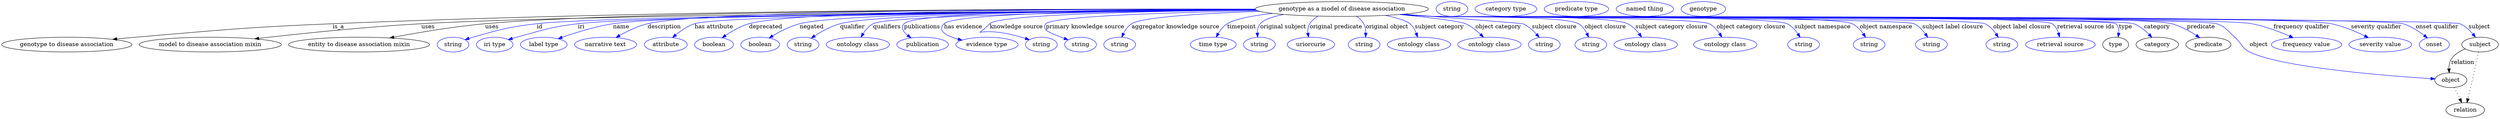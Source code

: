 digraph {
	graph [bb="0,0,6052.1,283"];
	node [label="\N"];
	"genotype as a model of disease association"	[height=0.5,
		label="genotype as a model of disease association",
		pos="3247.9,265",
		width=5.8314];
	"genotype to disease association"	[height=0.5,
		pos="157.94,178",
		width=4.3871];
	"genotype as a model of disease association" -> "genotype to disease association"	[label=is_a,
		lp="816.94,221.5",
		pos="e,269.28,190.84 3037.7,264.85 2614.5,265.72 1629.5,263.42 802.94,229 590.17,220.14 537.11,214.12 324.94,196 310.17,194.74 294.68,\
193.31 279.33,191.82"];
	"model to disease association mixin"	[height=0.5,
		pos="505.94,178",
		width=4.7843];
	"genotype as a model of disease association" -> "model to disease association mixin"	[label=uses,
		lp="1034.4,221.5",
		pos="e,613.61,192.1 3039.4,262.9 2563.2,260.05 1407.1,251.02 1017.9,229 882.45,221.33 727.43,205.15 623.79,193.27"];
	"entity to disease association mixin"	[height=0.5,
		pos="866.94,178",
		width=4.7482];
	"genotype as a model of disease association" -> "entity to disease association mixin"	[label=uses,
		lp="1189.4,221.5",
		pos="e,941.38,194.27 3037.8,264.33 2585.1,264.4 1529.9,261 1172.9,229 1097.5,222.24 1012.6,207.81 951.37,196.18"];
	id	[color=blue,
		height=0.5,
		label=string,
		pos="1093.9,178",
		width=1.0652];
	"genotype as a model of disease association" -> id	[color=blue,
		label=id,
		lp="1306.9,221.5",
		pos="e,1122.9,189.97 3039.8,262.47 2572.7,258.73 1468.8,247.98 1299.9,229 1228.6,220.99 1211,215.35 1141.9,196 1138.8,195.13 1135.6,194.16 \
1132.4,193.14",
		style=solid];
	iri	[color=blue,
		height=0.5,
		label="iri type",
		pos="1194.9,178",
		width=1.2277];
	"genotype as a model of disease association" -> iri	[color=blue,
		label=iri,
		lp="1403.9,221.5",
		pos="e,1228.2,190.01 3040,262.42 2590.3,258.66 1555.1,248.06 1395.9,229 1340.5,222.36 1278.3,205.37 1238,193.03",
		style=solid];
	name	[color=blue,
		height=0.5,
		label="label type",
		pos="1313.9,178",
		width=1.5707];
	"genotype as a model of disease association" -> name	[color=blue,
		label=name,
		lp="1500.9,221.5",
		pos="e,1348.5,192.35 3039.2,263.04 2604.7,260.58 1630.9,252.49 1480.9,229 1438.2,222.31 1391.2,207.51 1357.9,195.74",
		style=solid];
	description	[color=blue,
		height=0.5,
		label="narrative text",
		pos="1463.9,178",
		width=2.0943];
	"genotype as a model of disease association" -> description	[color=blue,
		label=description,
		lp="1605.4,221.5",
		pos="e,1488.9,195.24 3037.6,264.75 2617.8,265.49 1704.1,263.09 1564.9,229 1541.3,223.2 1516.7,211.2 1497.7,200.41",
		style=solid];
	"has attribute"	[color=blue,
		height=0.5,
		label=attribute,
		pos="1608.9,178",
		width=1.4443];
	"genotype as a model of disease association" -> "has attribute"	[color=blue,
		label="has attribute",
		lp="1724.9,221.5",
		pos="e,1625.1,195.19 3039.7,262.64 2627.4,259.5 1741.2,250.3 1677.9,229 1661.3,223.39 1645.2,212.2 1632.8,201.82",
		style=solid];
	deprecated	[color=blue,
		height=0.5,
		label=boolean,
		pos="1725.9,178",
		width=1.2999];
	"genotype as a model of disease association" -> deprecated	[color=blue,
		label=deprecated,
		lp="1850.4,221.5",
		pos="e,1745.3,194.47 3038,264.77 2667.1,265.25 1924.4,261.99 1809.9,229 1789.6,223.13 1769.1,211.09 1753.4,200.3",
		style=solid];
	negated	[color=blue,
		height=0.5,
		label=boolean,
		pos="1837.9,178",
		width=1.2999];
	"genotype as a model of disease association" -> negated	[color=blue,
		label=negated,
		lp="1961.9,221.5",
		pos="e,1859.8,194.22 3038.5,263.64 2694.2,262.26 2036.5,256.07 1932.9,229 1910.1,223.02 1886.5,210.69 1868.6,199.77",
		style=solid];
	qualifier	[color=blue,
		height=0.5,
		label=string,
		pos="1940.9,178",
		width=1.0652];
	"genotype as a model of disease association" -> qualifier	[color=blue,
		label=qualifier,
		lp="2060.9,221.5",
		pos="e,1960.8,193.73 3038.8,263.38 2716.4,261.61 2125,254.83 2030.9,229 2008.8,222.92 1986.2,210.33 1969.2,199.31",
		style=solid];
	qualifiers	[color=blue,
		height=0.5,
		label="ontology class",
		pos="2073.9,178",
		width=2.1304];
	"genotype as a model of disease association" -> qualifiers	[color=blue,
		label=qualifiers,
		lp="2144.4,221.5",
		pos="e,2081.6,196.18 3040.2,262.27 2723.3,258.97 2151.3,250.11 2110.9,229 2100.8,223.69 2092.7,214.19 2086.7,204.89",
		style=solid];
	publications	[color=blue,
		height=0.5,
		label=publication,
		pos="2230.9,178",
		width=1.7332];
	"genotype as a model of disease association" -> publications	[color=blue,
		label=publications,
		lp="2229.9,221.5",
		pos="e,2203.3,194.14 3037.9,264.47 2736.7,264.1 2215,259.08 2185.9,229 2177,219.73 2184.1,209.14 2195.2,200.11",
		style=solid];
	"has evidence"	[color=blue,
		height=0.5,
		label="evidence type",
		pos="2386.9,178",
		width=2.0943];
	"genotype as a model of disease association" -> "has evidence"	[color=blue,
		label="has evidence",
		lp="2329.4,221.5",
		pos="e,2326.6,188.9 3038.4,263.7 2762.4,262.24 2308.7,255.76 2282.9,229 2266.1,211.51 2288.5,199.37 2316.8,191.43",
		style=solid];
	"knowledge source"	[color=blue,
		height=0.5,
		label=string,
		pos="2518.9,178",
		width=1.0652];
	"genotype as a model of disease association" -> "knowledge source"	[color=blue,
		label="knowledge source",
		lp="2458.4,221.5",
		pos="e,2489.9,189.86 3039.8,262.61 2794.2,259.91 2416,252.02 2393.9,229 2351.7,185 2357.5,229.25 2470.9,196 2474,195.09 2477.2,194.1 \
2480.4,193.06",
		style=solid];
	"primary knowledge source"	[color=blue,
		height=0.5,
		label=string,
		pos="2613.9,178",
		width=1.0652];
	"genotype as a model of disease association" -> "primary knowledge source"	[color=blue,
		label="primary knowledge source",
		lp="2624.9,221.5",
		pos="e,2584.3,189.5 3043.2,260.87 2837.3,256.68 2547.6,247.53 2529.9,229 2525.3,224.17 2526.2,219.55 2529.9,214 2532.8,209.74 2554.2,\
200.84 2574.7,193.08",
		style=solid];
	"aggregator knowledge source"	[color=blue,
		height=0.5,
		label=string,
		pos="2708.9,178",
		width=1.0652];
	"genotype as a model of disease association" -> "aggregator knowledge source"	[color=blue,
		label="aggregator knowledge source",
		lp="2844.4,221.5",
		pos="e,2714.1,195.92 3049.1,259.22 2917.6,254.54 2764.6,245.59 2737.9,229 2729.1,223.49 2722.6,214.21 2718.1,205.14",
		style=solid];
	timepoint	[color=blue,
		height=0.5,
		label="time type",
		pos="2935.9,178",
		width=1.5346];
	"genotype as a model of disease association" -> timepoint	[color=blue,
		label=timepoint,
		lp="3004.9,221.5",
		pos="e,2943.1,196.25 3079.8,254.2 3033,249 2989.6,241.07 2969.9,229 2960.7,223.33 2953.3,214.07 2947.9,205.05",
		style=solid];
	"original subject"	[color=blue,
		height=0.5,
		label=string,
		pos="3047.9,178",
		width=1.0652];
	"genotype as a model of disease association" -> "original subject"	[color=blue,
		label="original subject",
		lp="3105.9,221.5",
		pos="e,3043.6,196.27 3106.9,251.64 3080.8,246.51 3058.9,239.25 3049.9,229 3044.6,222.84 3042.9,214.44 3042.9,206.28",
		style=solid];
	"original predicate"	[color=blue,
		height=0.5,
		label=uriorcurie,
		pos="3172.9,178",
		width=1.5887];
	"genotype as a model of disease association" -> "original predicate"	[color=blue,
		label="original predicate",
		lp="3233.4,221.5",
		pos="e,3167.1,196.05 3190.1,247.47 3182.1,242.76 3174.9,236.73 3169.9,229 3165.6,222.3 3164.8,213.98 3165.5,206.06",
		style=solid];
	"original object"	[color=blue,
		height=0.5,
		label=string,
		pos="3301.9,178",
		width=1.0652];
	"genotype as a model of disease association" -> "original object"	[color=blue,
		label="original object",
		lp="3357.4,221.5",
		pos="e,3305.4,196.23 3284,247.11 3290.7,242.25 3296.9,236.24 3300.9,229 3304.7,222.2 3305.9,214.06 3306,206.33",
		style=solid];
	"subject category"	[color=blue,
		height=0.5,
		label="ontology class",
		pos="3434.9,178",
		width=2.1304];
	"genotype as a model of disease association" -> "subject category"	[color=blue,
		label="subject category",
		lp="3484.4,221.5",
		pos="e,3431.6,196.3 3353.2,249.42 3379.3,244.11 3402.7,237.31 3412.9,229 3420.1,223.15 3425,214.48 3428.4,205.99",
		style=solid];
	"object category"	[color=blue,
		height=0.5,
		label="ontology class",
		pos="3605.9,178",
		width=2.1304];
	"genotype as a model of disease association" -> "object category"	[color=blue,
		label="object category",
		lp="3627.4,221.5",
		pos="e,3591.5,195.88 3387.2,251.48 3458.2,244.43 3532.6,235.72 3547.9,229 3561.5,223.04 3574.3,212.77 3584.3,203.09",
		style=solid];
	"subject closure"	[color=blue,
		height=0.5,
		label=string,
		pos="3738.9,178",
		width=1.0652];
	"genotype as a model of disease association" -> "subject closure"	[color=blue,
		label="subject closure",
		lp="3763.4,221.5",
		pos="e,3726.8,195.57 3397.6,252.36 3524.2,242.47 3685.2,229.76 3686.9,229 3699.7,223.24 3711.3,212.95 3720.2,203.19",
		style=solid];
	"object closure"	[color=blue,
		height=0.5,
		label=string,
		pos="3851.9,178",
		width=1.0652];
	"genotype as a model of disease association" -> "object closure"	[color=blue,
		label="object closure",
		lp="3886.9,221.5",
		pos="e,3846.5,196 3394.6,252.07 3418.7,250.26 3443.5,248.5 3466.9,247 3506.4,244.47 3788.1,249.32 3821.9,229 3831,223.59 3837.6,214.33 \
3842.3,205.24",
		style=solid];
	"subject category closure"	[color=blue,
		height=0.5,
		label="ontology class",
		pos="3984.9,178",
		width=2.1304];
	"genotype as a model of disease association" -> "subject category closure"	[color=blue,
		label="subject category closure",
		lp="4047.4,221.5",
		pos="e,3975,196.22 3392.8,251.94 3417.5,250.12 3443,248.39 3466.9,247 3519.6,243.96 3893.3,251.62 3940.9,229 3952.2,223.63 3961.9,213.85 \
3969.2,204.36",
		style=solid];
	"object category closure"	[color=blue,
		height=0.5,
		label="ontology class",
		pos="4177.9,178",
		width=2.1304];
	"genotype as a model of disease association" -> "object category closure"	[color=blue,
		label="object category closure",
		lp="4240.4,221.5",
		pos="e,4169.6,196.22 3391.3,251.82 3416.5,249.98 3442.5,248.28 3466.9,247 3504.2,245.05 4105.6,245.83 4138.9,229 4149.4,223.74 4157.8,\
214.25 4164.2,204.94",
		style=solid];
	"subject namespace"	[color=blue,
		height=0.5,
		label=string,
		pos="4367.9,178",
		width=1.0652];
	"genotype as a model of disease association" -> "subject namespace"	[color=blue,
		label="subject namespace",
		lp="4413.9,221.5",
		pos="e,4359.6,195.76 3390.4,251.77 3415.9,249.91 3442.2,248.22 3466.9,247 3514.7,244.65 4285,250.17 4327.9,229 4338.8,223.65 4347.6,213.83 \
4354.2,204.29",
		style=solid];
	"object namespace"	[color=blue,
		height=0.5,
		label=string,
		pos="4526.9,178",
		width=1.0652];
	"genotype as a model of disease association" -> "object namespace"	[color=blue,
		label="object namespace",
		lp="4567.9,221.5",
		pos="e,4518.3,195.78 3390.1,251.72 3415.7,249.87 3442.1,248.18 3466.9,247 3523.5,244.31 4435,253.67 4485.9,229 4496.9,223.68 4506,213.86 \
4512.7,204.33",
		style=solid];
	"subject label closure"	[color=blue,
		height=0.5,
		label=string,
		pos="4677.9,178",
		width=1.0652];
	"genotype as a model of disease association" -> "subject label closure"	[color=blue,
		label="subject label closure",
		lp="4729.9,221.5",
		pos="e,4669,195.8 3389.8,251.7 3415.5,249.84 3442,248.16 3466.9,247 3499.4,245.49 4606.6,242.94 4635.9,229 4647.1,223.71 4656.3,213.89 \
4663.3,204.35",
		style=solid];
	"object label closure"	[color=blue,
		height=0.5,
		label=string,
		pos="4848.9,178",
		width=1.0652];
	"genotype as a model of disease association" -> "object label closure"	[color=blue,
		label="object label closure",
		lp="4897.4,221.5",
		pos="e,4840.3,195.8 3389.5,251.68 3415.3,249.81 3441.9,248.14 3466.9,247 3504.2,245.31 4774.4,245.16 4807.9,229 4818.9,223.71 4828,213.89 \
4834.8,204.35",
		style=solid];
	"retrieval source ids"	[color=blue,
		height=0.5,
		label="retrieval source",
		pos="4990.9,178",
		width=2.347];
	"genotype as a model of disease association" -> "retrieval source ids"	[color=blue,
		label="retrieval source ids",
		lp="5052.4,221.5",
		pos="e,4988.9,196.43 3389.2,251.67 3415.1,249.8 3441.8,248.13 3466.9,247 3508.7,245.13 4936.5,252.63 4970.9,229 4978.7,223.7 4983.4,214.88 \
4986.3,206.11",
		style=solid];
	type	[height=0.5,
		pos="5124.9,178",
		width=0.86659];
	"genotype as a model of disease association" -> type	[color=blue,
		label=type,
		lp="5148.9,221.5",
		pos="e,5130.9,196.13 3389.2,251.64 3415.1,249.78 3441.8,248.11 3466.9,247 3490,245.98 5109.7,245.38 5125.9,229 5131.8,223.03 5133.1,214.44 \
5132.5,206.06",
		style=solid];
	category	[height=0.5,
		pos="5225.9,178",
		width=1.4263];
	"genotype as a model of disease association" -> category	[color=blue,
		label=category,
		lp="5225.4,221.5",
		pos="e,5212.9,195.45 3388.9,251.66 3414.9,249.79 3441.7,248.11 3466.9,247 3514.2,244.92 5124.8,245.89 5168.9,229 5183,223.6 5196,213 \
5205.9,202.94",
		style=solid];
	predicate	[height=0.5,
		pos="5349.9,178",
		width=1.5165];
	"genotype as a model of disease association" -> predicate	[color=blue,
		label=predicate,
		lp="5331.9,221.5",
		pos="e,5329,194.82 3388.9,251.65 3414.9,249.78 3441.7,248.11 3466.9,247 3566.5,242.64 5164.6,254.71 5260.9,229 5282.2,223.33 5303.7,211.42 \
5320.3,200.64",
		style=solid];
	object	[height=0.5,
		pos="5936.9,91",
		width=1.0832];
	"genotype as a model of disease association" -> object	[color=blue,
		label=object,
		lp="5471.9,178",
		pos="e,5898.2,94.237 3388.9,251.64 3414.9,249.77 3441.7,248.1 3466.9,247 3519.7,244.7 5319.9,245.95 5369.9,229 5393.1,221.16 5395.5,212.02 \
5413.9,196 5431,181.17 5429.7,170.09 5449.9,160 5526.3,121.97 5780.2,101.88 5887.9,94.891",
		style=solid];
	"frequency qualifier"	[color=blue,
		height=0.5,
		label="frequency value",
		pos="5587.9,178",
		width=2.3651];
	"genotype as a model of disease association" -> "frequency qualifier"	[color=blue,
		label="frequency qualifier",
		lp="5575.9,221.5",
		pos="e,5555.8,194.74 3388.9,251.63 3414.9,249.76 3441.7,248.09 3466.9,247 3577.3,242.22 5346.4,249.24 5454.9,229 5486.7,223.09 5520.7,\
210.16 5546.4,198.94",
		style=solid];
	"severity qualifier"	[color=blue,
		height=0.5,
		label="severity value",
		pos="5766.9,178",
		width=2.1123];
	"genotype as a model of disease association" -> "severity qualifier"	[color=blue,
		label="severity qualifier",
		lp="5756.9,221.5",
		pos="e,5738.1,194.86 3388.6,251.63 3414.6,249.76 3441.6,248.09 3466.9,247 3588,241.81 5529.3,253.43 5647.9,229 5676.3,223.16 5706.3,210.48 \
5729.1,199.35",
		style=solid];
	"onset qualifier"	[color=blue,
		height=0.5,
		label=onset,
		pos="5896.9,178",
		width=1.011];
	"genotype as a model of disease association" -> "onset qualifier"	[color=blue,
		label="onset qualifier",
		lp="5904.4,221.5",
		pos="e,5880.6,194.08 3388.6,251.62 3414.6,249.74 3441.6,248.08 3466.9,247 3532.3,244.22 5759.4,248.2 5821.9,229 5840.5,223.3 5858.7,211.35 \
5872.5,200.57",
		style=solid];
	subject	[height=0.5,
		pos="6007.9,178",
		width=1.2277];
	"genotype as a model of disease association" -> subject	[color=blue,
		label=subject,
		lp="6006.9,221.5",
		pos="e,5997.2,195.9 3388.6,251.61 3414.6,249.74 3441.6,248.07 3466.9,247 3501.5,245.53 5928.1,242.69 5959.9,229 5972.2,223.72 5982.8,\
213.63 5991,203.88",
		style=solid];
	association_type	[color=blue,
		height=0.5,
		label=string,
		pos="3513.9,265",
		width=1.0652];
	association_category	[color=blue,
		height=0.5,
		label="category type",
		pos="3644.9,265",
		width=2.0762];
	"genotype to disease association_predicate"	[color=blue,
		height=0.5,
		label="predicate type",
		pos="3815.9,265",
		width=2.1665];
	relation	[height=0.5,
		pos="5971.9,18",
		width=1.2999];
	object -> relation	[pos="e,5963.5,36.198 5945.2,73.174 5949.3,64.896 5954.3,54.723 5958.9,45.438",
		style=dotted];
	"genotype to disease association_object"	[color=blue,
		height=0.5,
		label="named thing",
		pos="3981.9,265",
		width=1.9318];
	subject -> object	[label=relation,
		lp="5965.9,134.5",
		pos="e,5933.1,109.01 5971.6,167.42 5958.7,162.12 5945.6,154.06 5937.9,142 5933.7,135.26 5932.3,126.93 5932.4,119.01"];
	subject -> relation	[pos="e,5976.1,36.005 6004.3,160.05 5999.8,139.44 5992,103.63 5984.9,73 5982.9,64.183 5980.6,54.574 5978.5,45.938",
		style=dotted];
	"genotype as a model of disease association_subject"	[color=blue,
		height=0.5,
		label=genotype,
		pos="4122.9,265",
		width=1.4985];
}
